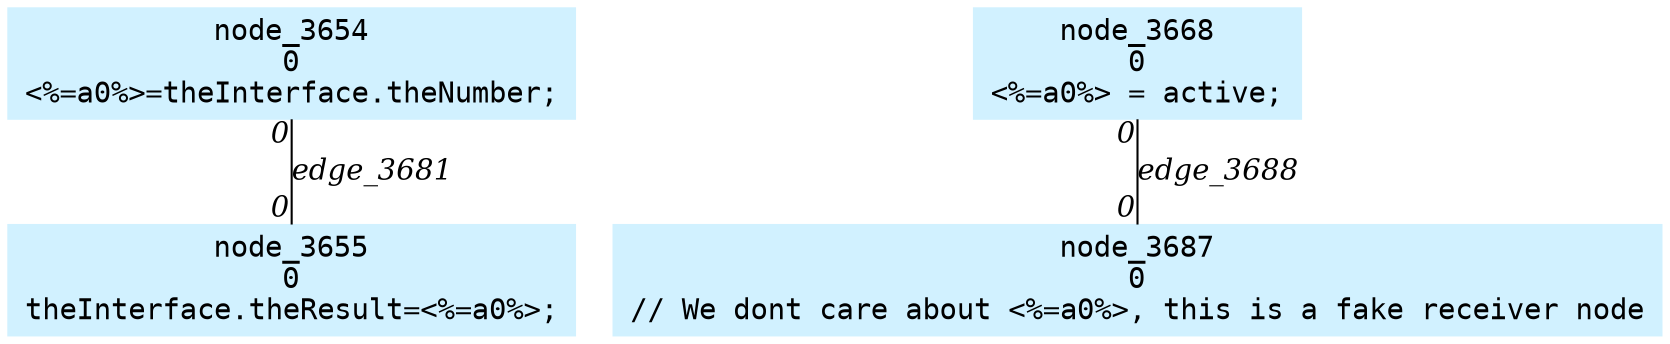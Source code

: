 digraph g{node_3654 [shape=box, style=filled, color="#d1f1ff", fontname="Courier", label="node_3654
0
<%=a0%>=theInterface.theNumber;
" ]
node_3655 [shape=box, style=filled, color="#d1f1ff", fontname="Courier", label="node_3655
0
theInterface.theResult=<%=a0%>;
" ]
node_3668 [shape=box, style=filled, color="#d1f1ff", fontname="Courier", label="node_3668
0
<%=a0%> = active;
" ]
node_3687 [shape=box, style=filled, color="#d1f1ff", fontname="Courier", label="node_3687
0
// We dont care about <%=a0%>, this is a fake receiver node
" ]
node_3654 -> node_3655 [dir=none, arrowHead=none, fontname="Times-Italic", label="edge_3681",  headlabel="0", taillabel="0" ]
node_3668 -> node_3687 [dir=none, arrowHead=none, fontname="Times-Italic", label="edge_3688",  headlabel="0", taillabel="0" ]
}